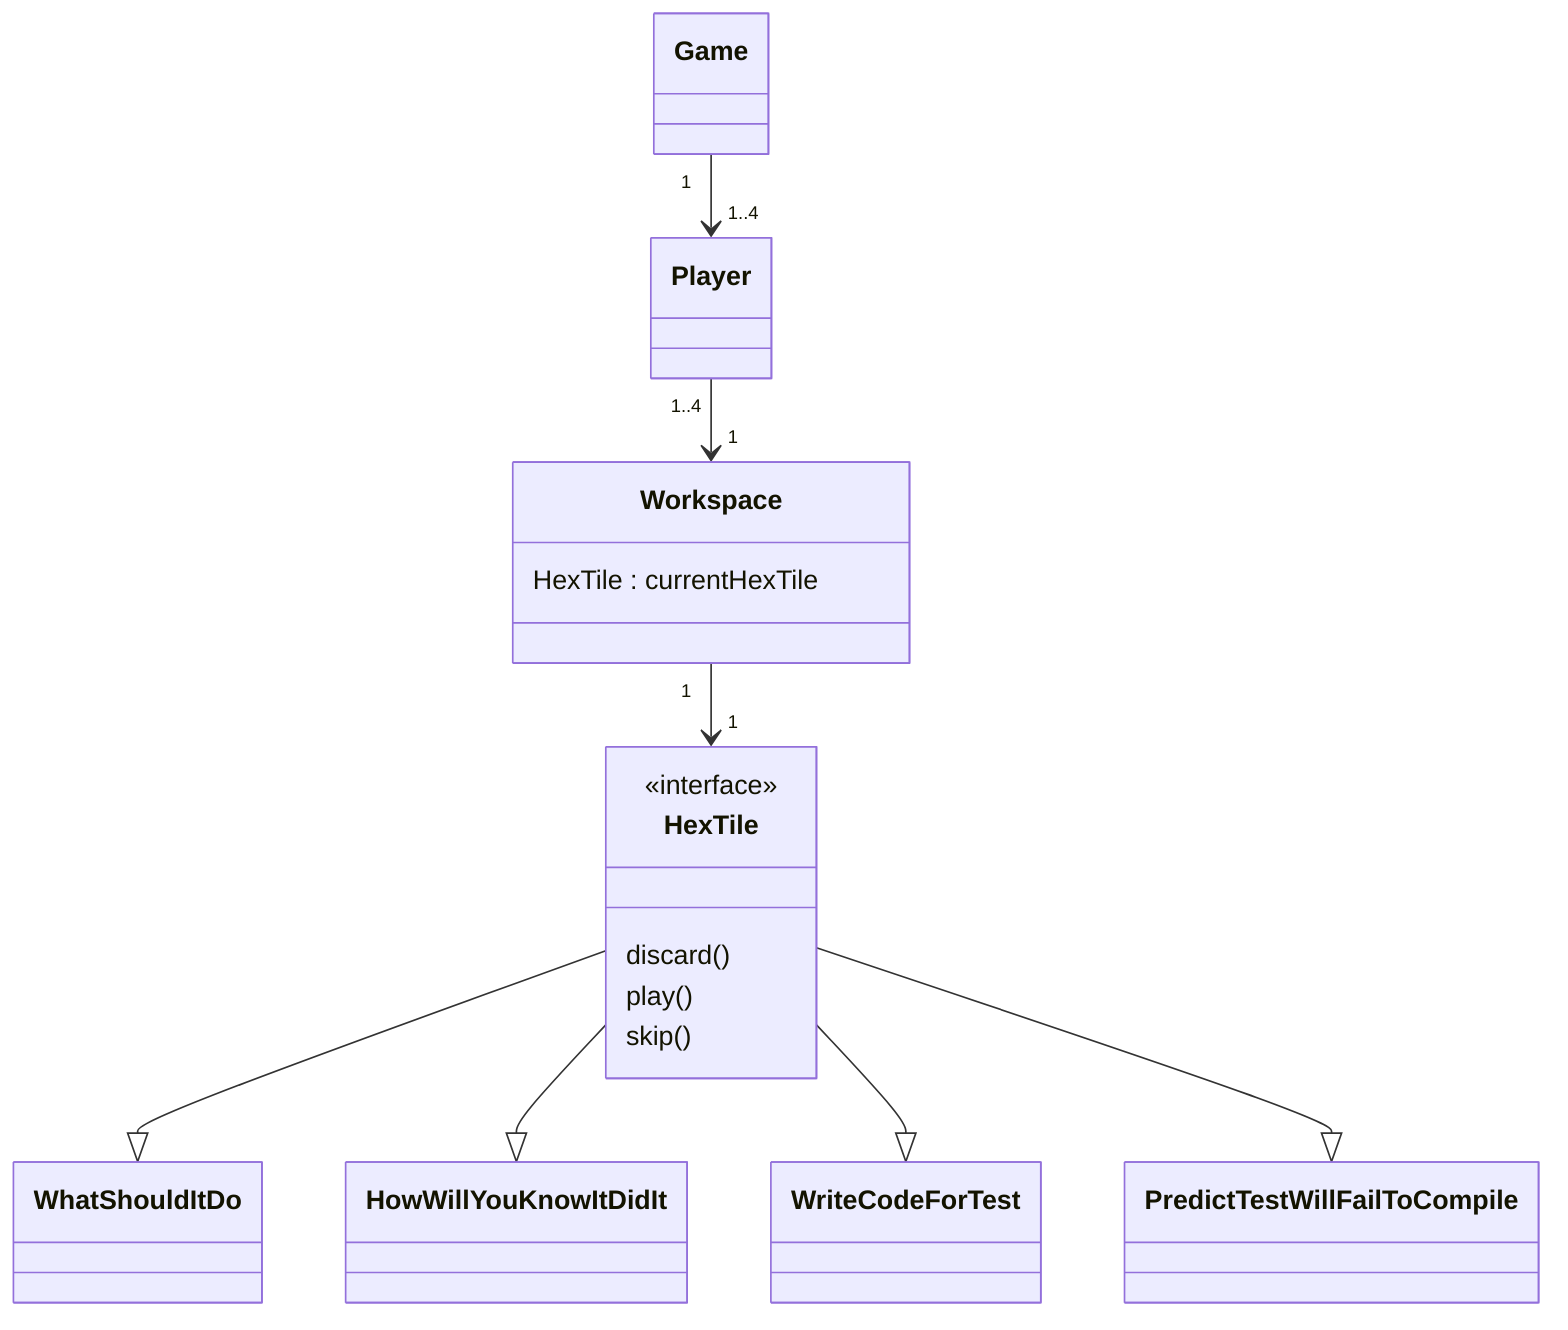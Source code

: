 classDiagram
    class Game
    class Player
    class Workspace {
        HexTile : currentHexTile
    }
    class HexTile {
        <<interface>>
        discard()
        play()
        skip()
    }
    HexTile --|> WhatShouldItDo
    HexTile --|> HowWillYouKnowItDidIt
    HexTile --|> WriteCodeForTest
    HexTile --|> PredictTestWillFailToCompile

    Game "1" --> "1..4" Player
    Player "1..4" --> "1" Workspace
    Workspace "1" --> "1" HexTile